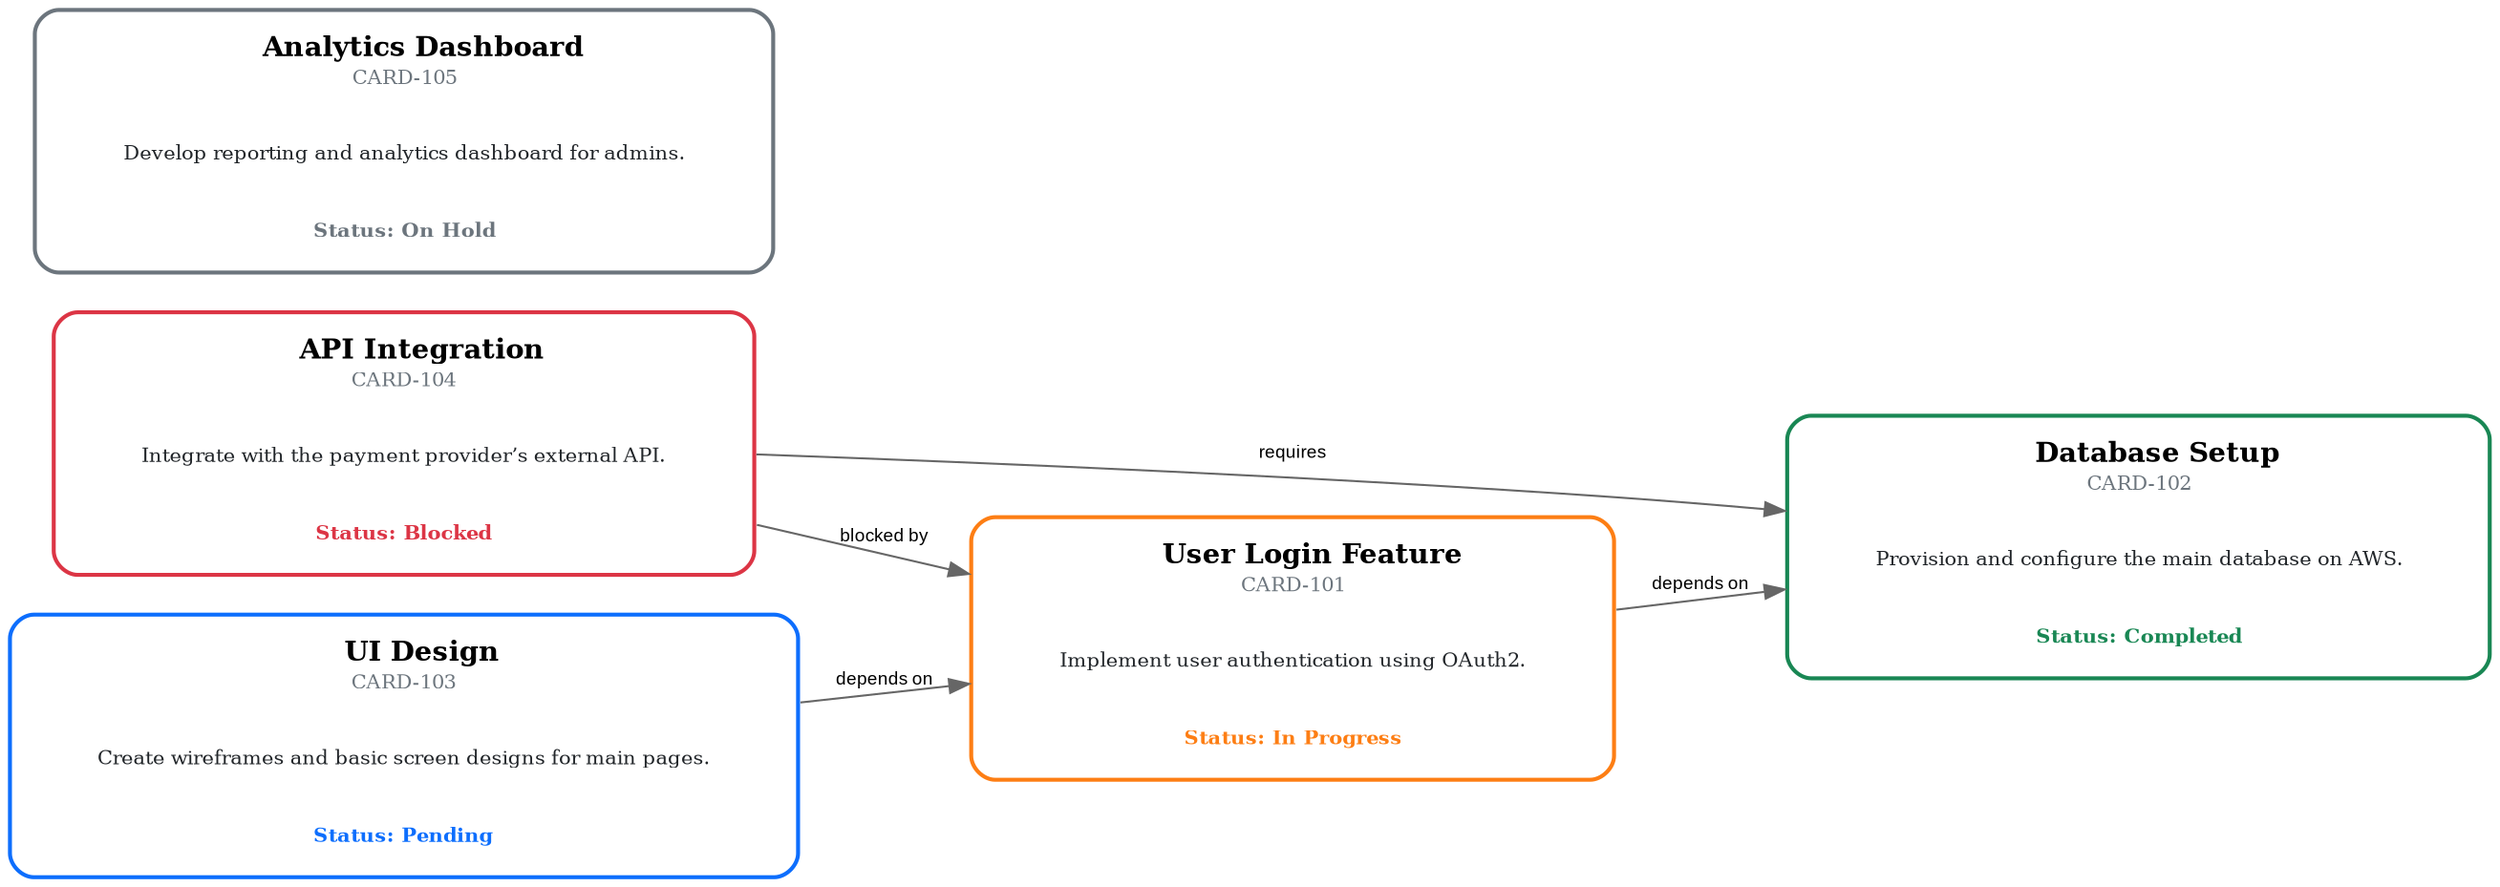 digraph AgileBoard {
  // Global Graph Settings
  graph [bgcolor = "white"; fontname = "Arial"; fontsize = 12; rankdir = "LR";];
  node [shape = "none"; margin = 0;];
  edge [color = "gray40"; fontname = "Arial"; fontsize = 10;];
  
  // 1) In Progress: orange (#fd7e14 for a bootstrap-like orange, or #ffc107 for “warning”)
  CARD1 [label = <
    <TABLE BORDER="2" CELLBORDER="0" COLOR="#fd7e14" BGCOLOR="#ffffff"
    CELLSPACING="0" CELLPADDING="12" STYLE="rounded">
    <TR>
    <TD>
    <FONT POINT-SIZE="14"><B>User Login Feature</B></FONT><BR/>
    <FONT POINT-SIZE="10" COLOR="#6c757d">CARD-101</FONT>
    </TD>
    </TR>
    <TR>
    <TD VALIGN="TOP">
    <FONT POINT-SIZE="10" COLOR="#212529">
    Implement user authentication using OAuth2.
    </FONT>
    </TD>
    </TR>
    <TR>
    <TD VALIGN="TOP">
    <FONT POINT-SIZE="10" COLOR="#fd7e14"><B>Status: In Progress</B></FONT>
    </TD>
    </TR>
    </TABLE>
    >;];
  
  // 2) Completed: green
  CARD2 [label = <
    <TABLE BORDER="2" CELLBORDER="0" COLOR="#198754" BGCOLOR="#ffffff"
    CELLSPACING="0" CELLPADDING="12" STYLE="rounded">
    <TR>
    <TD>
    <FONT POINT-SIZE="14"><B>Database Setup</B></FONT><BR/>
    <FONT POINT-SIZE="10" COLOR="#6c757d">CARD-102</FONT>
    </TD>
    </TR>
    <TR>
    <TD VALIGN="TOP">
    <FONT POINT-SIZE="10" COLOR="#212529">
    Provision and configure the main database on AWS.
    </FONT>
    </TD>
    </TR>
    <TR>
    <TD VALIGN="TOP">
    <FONT POINT-SIZE="10" COLOR="#198754"><B>Status: Completed</B></FONT>
    </TD>
    </TR>
    </TABLE>
    >;];
  
  // 3) Pending: blue
  CARD3 [label = <
    <TABLE BORDER="2" CELLBORDER="0" COLOR="#0d6efd" BGCOLOR="#ffffff"
    CELLSPACING="0" CELLPADDING="12" STYLE="rounded">
    <TR>
    <TD>
    <FONT POINT-SIZE="14"><B>UI Design</B></FONT><BR/>
    <FONT POINT-SIZE="10" COLOR="#6c757d">CARD-103</FONT>
    </TD>
    </TR>
    <TR>
    <TD VALIGN="TOP">
    <FONT POINT-SIZE="10" COLOR="#212529">
    Create wireframes and basic screen designs for main pages.
    </FONT>
    </TD>
    </TR>
    <TR>
    <TD VALIGN="TOP">
    <FONT POINT-SIZE="10" COLOR="#0d6efd"><B>Status: Pending</B></FONT>
    </TD>
    </TR>
    </TABLE>
    >;];
  
  // 4) Blocked: red
  CARD4 [label = <
    <TABLE BORDER="2" CELLBORDER="0" COLOR="#dc3545" BGCOLOR="#ffffff"
    CELLSPACING="0" CELLPADDING="12" STYLE="rounded">
    <TR>
    <TD>
    <FONT POINT-SIZE="14"><B>API Integration</B></FONT><BR/>
    <FONT POINT-SIZE="10" COLOR="#6c757d">CARD-104</FONT>
    </TD>
    </TR>
    <TR>
    <TD VALIGN="TOP">
    <FONT POINT-SIZE="10" COLOR="#212529">
    Integrate with the payment provider’s external API.
    </FONT>
    </TD>
    </TR>
    <TR>
    <TD VALIGN="TOP">
    <FONT POINT-SIZE="10" COLOR="#dc3545"><B>Status: Blocked</B></FONT>
    </TD>
    </TR>
    </TABLE>
    >;];
  
  // 5) On Hold: gray
  CARD5 [label = <
    <TABLE BORDER="2" CELLBORDER="0" COLOR="#6c757d" BGCOLOR="#ffffff"
    CELLSPACING="0" CELLPADDING="12" STYLE="rounded">
    <TR>
    <TD>
    <FONT POINT-SIZE="14"><B>Analytics Dashboard</B></FONT><BR/>
    <FONT POINT-SIZE="10" COLOR="#6c757d">CARD-105</FONT>
    </TD>
    </TR>
    <TR>
    <TD VALIGN="TOP">
    <FONT POINT-SIZE="10" COLOR="#212529">
    Develop reporting and analytics dashboard for admins.
    </FONT>
    </TD>
    </TR>
    <TR>
    <TD VALIGN="TOP">
    <FONT POINT-SIZE="10" COLOR="#6c757d"><B>Status: On Hold</B></FONT>
    </TD>
    </TR>
    </TABLE>
    >;];
  
  // Example edges (dependencies)
  CARD1 -> CARD2 [label = "depends on"; fontsize = 9;];
  CARD4 -> CARD1 [label = "blocked by"; fontsize = 9;];
  CARD3 -> CARD1 [label = "depends on"; fontsize = 9;];
  CARD4 -> CARD2 [label = "requires"; fontsize = 9;];
}